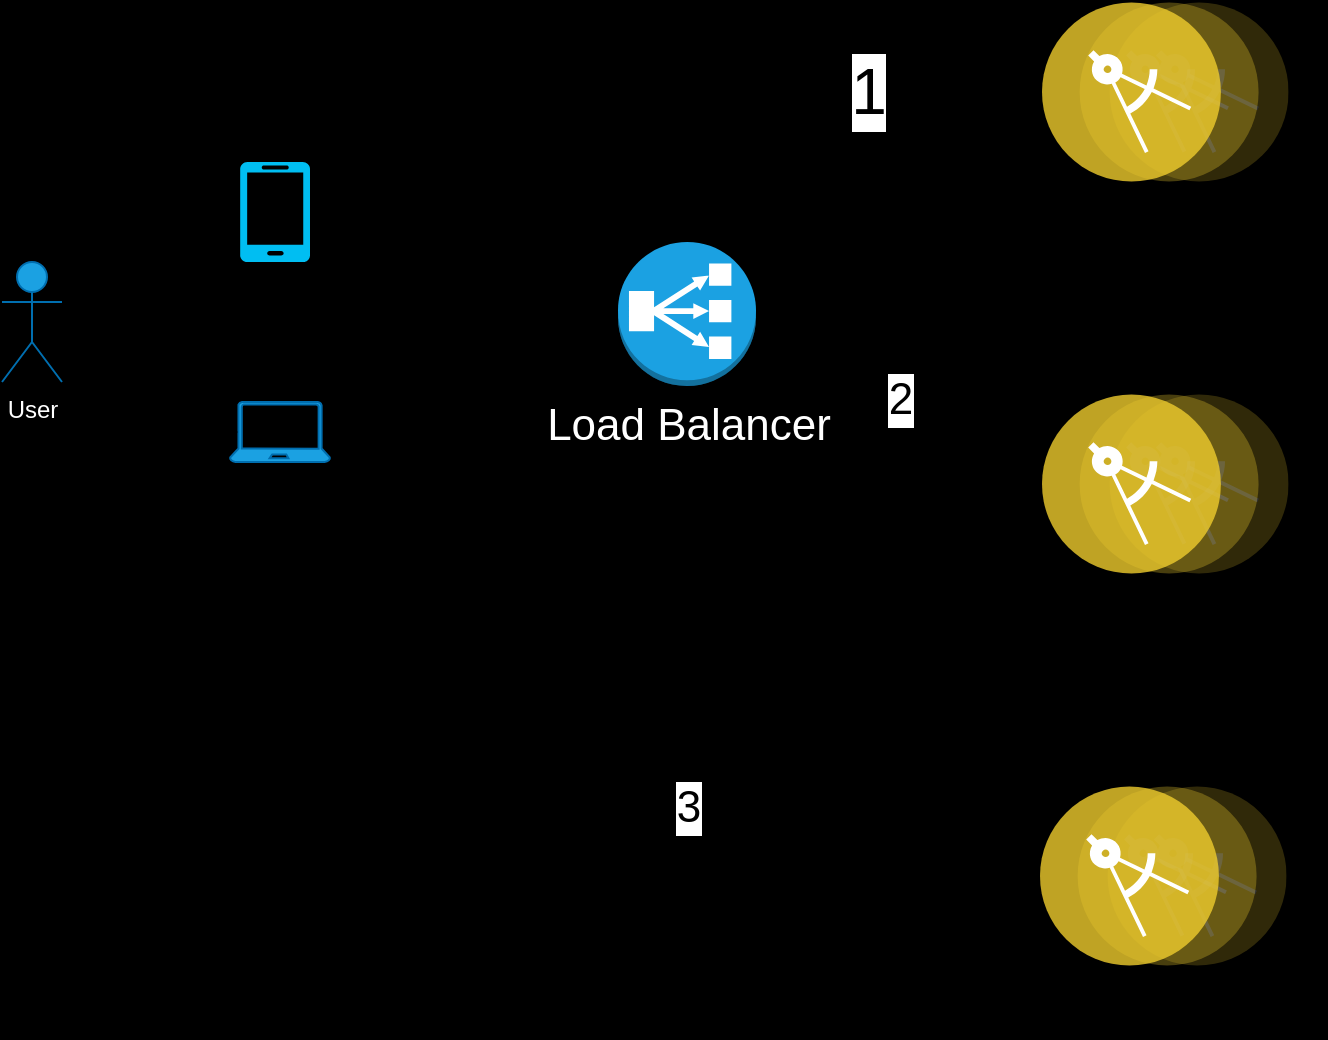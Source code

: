<mxfile version="26.2.2">
  <diagram name="Page-1" id="GGs35e0VlsxCk_njE4iw">
    <mxGraphModel dx="1019" dy="1074" grid="0" gridSize="10" guides="1" tooltips="1" connect="1" arrows="1" fold="1" page="1" pageScale="1" pageWidth="800" pageHeight="800" background="#000000" math="0" shadow="0">
      <root>
        <mxCell id="0" />
        <mxCell id="1" parent="0" />
        <mxCell id="9h7DVhOhPWusx6ebFW5_-1" value="" style="edgeStyle=orthogonalEdgeStyle;rounded=0;orthogonalLoop=1;jettySize=auto;html=1;entryX=0;entryY=0.5;entryDx=0;entryDy=0;entryPerimeter=0;" parent="1" source="9h7DVhOhPWusx6ebFW5_-2" target="9h7DVhOhPWusx6ebFW5_-4" edge="1">
          <mxGeometry relative="1" as="geometry">
            <mxPoint x="188" y="319" as="targetPoint" />
            <Array as="points">
              <mxPoint x="149" y="319" />
              <mxPoint x="149" y="264" />
            </Array>
          </mxGeometry>
        </mxCell>
        <mxCell id="9h7DVhOhPWusx6ebFW5_-2" value="User" style="shape=umlActor;verticalLabelPosition=bottom;verticalAlign=top;html=1;outlineConnect=0;fillColor=#1ba1e2;fontColor=#ffffff;strokeColor=#006EAF;" parent="1" vertex="1">
          <mxGeometry x="78" y="289" width="30" height="60" as="geometry" />
        </mxCell>
        <mxCell id="9h7DVhOhPWusx6ebFW5_-3" style="edgeStyle=orthogonalEdgeStyle;rounded=0;orthogonalLoop=1;jettySize=auto;html=1;" parent="1" source="9h7DVhOhPWusx6ebFW5_-4" target="9h7DVhOhPWusx6ebFW5_-11" edge="1">
          <mxGeometry relative="1" as="geometry">
            <Array as="points">
              <mxPoint x="308" y="264" />
              <mxPoint x="308" y="315" />
            </Array>
          </mxGeometry>
        </mxCell>
        <mxCell id="9h7DVhOhPWusx6ebFW5_-4" value="" style="verticalLabelPosition=bottom;html=1;verticalAlign=top;align=center;strokeColor=none;fillColor=#00BEF2;shape=mxgraph.azure.mobile;pointerEvents=1;" parent="1" vertex="1">
          <mxGeometry x="197" y="239" width="35" height="50" as="geometry" />
        </mxCell>
        <mxCell id="9h7DVhOhPWusx6ebFW5_-5" value="" style="sketch=0;aspect=fixed;pointerEvents=1;shadow=0;dashed=0;html=1;strokeColor=#006EAF;labelPosition=center;verticalLabelPosition=bottom;verticalAlign=top;align=center;fillColor=#1ba1e2;shape=mxgraph.azure.laptop;fontColor=#ffffff;" parent="1" vertex="1">
          <mxGeometry x="192" y="359" width="50" height="30" as="geometry" />
        </mxCell>
        <mxCell id="9h7DVhOhPWusx6ebFW5_-6" style="edgeStyle=orthogonalEdgeStyle;rounded=0;orthogonalLoop=1;jettySize=auto;html=1;entryX=0.08;entryY=0.5;entryDx=0;entryDy=0;entryPerimeter=0;" parent="1" source="9h7DVhOhPWusx6ebFW5_-2" target="9h7DVhOhPWusx6ebFW5_-5" edge="1">
          <mxGeometry relative="1" as="geometry">
            <Array as="points">
              <mxPoint x="150" y="319" />
              <mxPoint x="150" y="374" />
            </Array>
          </mxGeometry>
        </mxCell>
        <mxCell id="9h7DVhOhPWusx6ebFW5_-7" value="" style="line;strokeWidth=2;direction=south;html=1;" parent="1" vertex="1">
          <mxGeometry x="268" y="159" width="10" height="390" as="geometry" />
        </mxCell>
        <mxCell id="9h7DVhOhPWusx6ebFW5_-8" value="1" style="edgeStyle=orthogonalEdgeStyle;rounded=0;orthogonalLoop=1;jettySize=auto;html=1;exitX=0.5;exitY=0;exitDx=0;exitDy=0;exitPerimeter=0;entryX=0;entryY=0.5;entryDx=0;entryDy=0;fontSize=32;labelBackgroundColor=light-dark(#FFFFFF,#000000);" parent="1" source="9h7DVhOhPWusx6ebFW5_-11" target="9h7DVhOhPWusx6ebFW5_-13" edge="1">
          <mxGeometry x="0.302" relative="1" as="geometry">
            <mxPoint x="1" as="offset" />
          </mxGeometry>
        </mxCell>
        <mxCell id="9h7DVhOhPWusx6ebFW5_-9" value="&lt;font style=&quot;font-size: 22px;&quot;&gt;2&lt;/font&gt;" style="edgeStyle=orthogonalEdgeStyle;rounded=0;orthogonalLoop=1;jettySize=auto;html=1;exitX=1;exitY=0.5;exitDx=0;exitDy=0;exitPerimeter=0;entryX=0;entryY=0.5;entryDx=0;entryDy=0;" parent="1" source="9h7DVhOhPWusx6ebFW5_-11" target="9h7DVhOhPWusx6ebFW5_-14" edge="1">
          <mxGeometry relative="1" as="geometry" />
        </mxCell>
        <mxCell id="9h7DVhOhPWusx6ebFW5_-10" value="&lt;font style=&quot;font-size: 22px;&quot;&gt;3&lt;/font&gt;" style="edgeStyle=orthogonalEdgeStyle;rounded=0;orthogonalLoop=1;jettySize=auto;html=1;exitX=0.5;exitY=1;exitDx=0;exitDy=0;exitPerimeter=0;entryX=0;entryY=0.5;entryDx=0;entryDy=0;" parent="1" source="9h7DVhOhPWusx6ebFW5_-11" target="9h7DVhOhPWusx6ebFW5_-15" edge="1">
          <mxGeometry relative="1" as="geometry" />
        </mxCell>
        <mxCell id="9h7DVhOhPWusx6ebFW5_-11" value="Load Balancer" style="outlineConnect=0;dashed=0;verticalLabelPosition=bottom;verticalAlign=top;align=center;html=1;shape=mxgraph.aws3.classic_load_balancer;fillColor=#1ba1e2;fontColor=#ffffff;strokeColor=#006EAF;labelBackgroundColor=none;fontSize=22;" parent="1" vertex="1">
          <mxGeometry x="386" y="279" width="69" height="72" as="geometry" />
        </mxCell>
        <mxCell id="9h7DVhOhPWusx6ebFW5_-12" style="edgeStyle=orthogonalEdgeStyle;rounded=0;orthogonalLoop=1;jettySize=auto;html=1;entryX=0;entryY=0.5;entryDx=0;entryDy=0;entryPerimeter=0;" parent="1" source="9h7DVhOhPWusx6ebFW5_-5" target="9h7DVhOhPWusx6ebFW5_-11" edge="1">
          <mxGeometry relative="1" as="geometry">
            <Array as="points">
              <mxPoint x="308" y="374" />
              <mxPoint x="308" y="315" />
            </Array>
          </mxGeometry>
        </mxCell>
        <mxCell id="9h7DVhOhPWusx6ebFW5_-13" value="User Service" style="image;aspect=fixed;perimeter=ellipsePerimeter;html=1;align=center;shadow=0;dashed=0;fontColor=light-dark(#000000,#FFFFFF);labelBackgroundColor=none;fontSize=22;spacingTop=3;image=img/lib/ibm/applications/microservice.svg;horizontal=1;" parent="1" vertex="1">
          <mxGeometry x="598" y="159" width="123.3" height="90" as="geometry" />
        </mxCell>
        <mxCell id="9h7DVhOhPWusx6ebFW5_-14" value="Tweet Service" style="image;aspect=fixed;perimeter=ellipsePerimeter;html=1;align=center;shadow=0;dashed=0;fontColor=light-dark(#000000,#FFFFFF);labelBackgroundColor=none;fontSize=22;spacingTop=3;image=img/lib/ibm/applications/microservice.svg;horizontal=1;" parent="1" vertex="1">
          <mxGeometry x="598" y="355" width="123.3" height="90" as="geometry" />
        </mxCell>
        <mxCell id="9h7DVhOhPWusx6ebFW5_-15" value="Timeline Service" style="image;aspect=fixed;perimeter=ellipsePerimeter;html=1;align=center;shadow=0;dashed=0;fontColor=light-dark(#000000,#FFFFFF);labelBackgroundColor=none;fontSize=22;spacingTop=3;image=img/lib/ibm/applications/microservice.svg;horizontal=1;" parent="1" vertex="1">
          <mxGeometry x="597" y="551" width="123.3" height="90" as="geometry" />
        </mxCell>
      </root>
    </mxGraphModel>
  </diagram>
</mxfile>
